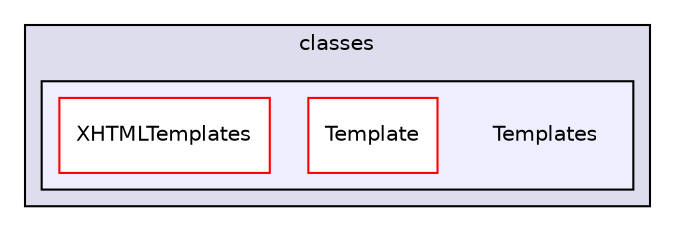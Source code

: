 digraph G {
  compound=true
  node [ fontsize=10, fontname="Helvetica"];
  edge [ labelfontsize=9, labelfontname="Helvetica"];
  subgraph clusterdir_e91ae33d84bf7b9c8b7506bae7bb7a90 {
    graph [ bgcolor="#ddddee", pencolor="black", label="classes" fontname="Helvetica", fontsize=10, URL="dir_e91ae33d84bf7b9c8b7506bae7bb7a90.html"]
  subgraph clusterdir_1f7f7f0f90725f7142813121dce0dd78 {
    graph [ bgcolor="#eeeeff", pencolor="black", label="" URL="dir_1f7f7f0f90725f7142813121dce0dd78.html"];
    dir_1f7f7f0f90725f7142813121dce0dd78 [shape=plaintext label="Templates"];
    dir_2191224d899743aed77aa30d40f0b43d [shape=box label="Template" color="red" fillcolor="white" style="filled" URL="dir_2191224d899743aed77aa30d40f0b43d.html"];
    dir_6b75889e5fe4068fec075a0b63ad3ffc [shape=box label="XHTMLTemplates" color="red" fillcolor="white" style="filled" URL="dir_6b75889e5fe4068fec075a0b63ad3ffc.html"];
  }
  }
}
